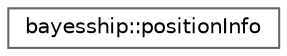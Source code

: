 digraph "Graphical Class Hierarchy"
{
 // LATEX_PDF_SIZE
  bgcolor="transparent";
  edge [fontname=Helvetica,fontsize=10,labelfontname=Helvetica,labelfontsize=10];
  node [fontname=Helvetica,fontsize=10,shape=box,height=0.2,width=0.4];
  rankdir="LR";
  Node0 [label="bayesship::positionInfo",height=0.2,width=0.4,color="grey40", fillcolor="white", style="filled",URL="$classbayesship_1_1positionInfo.html",tooltip="Class to hold information about a position in parameter/model space."];
}
